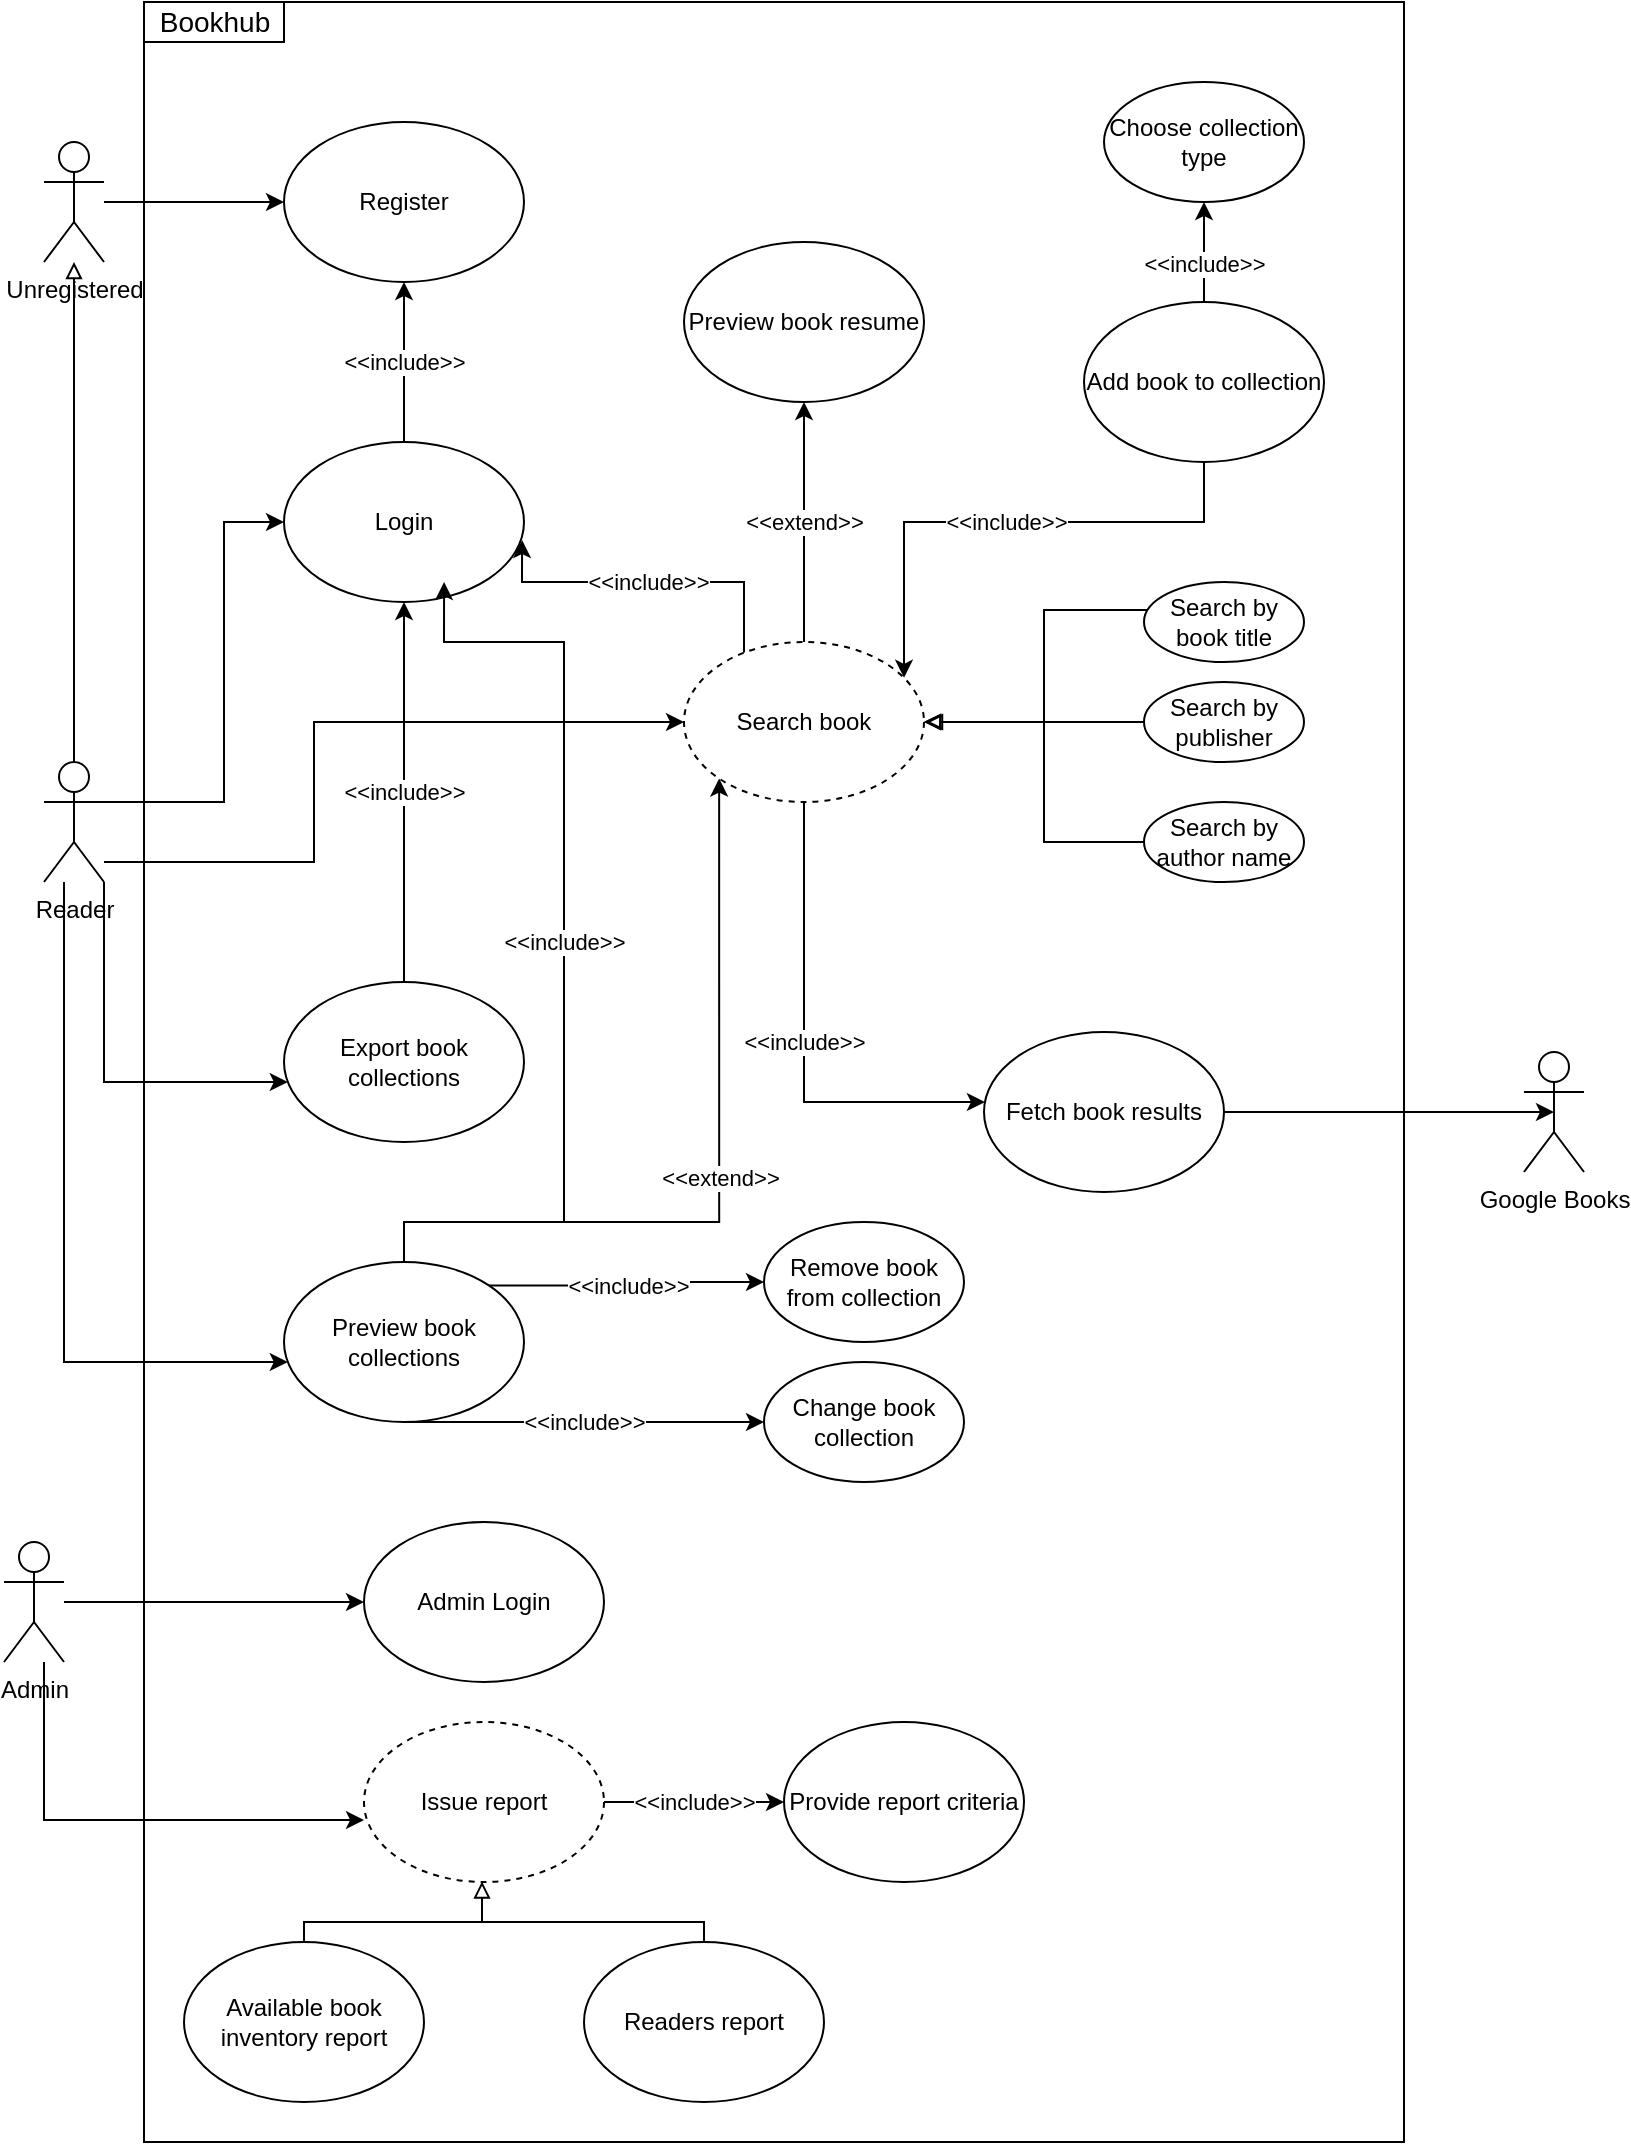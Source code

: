 <mxfile version="16.0.0" type="google" pages="3"><diagram id="fwvCdL1692Xbh_qZWH8l" name="project-use-case"><mxGraphModel dx="1422" dy="766" grid="1" gridSize="10" guides="1" tooltips="1" connect="1" arrows="1" fold="1" page="1" pageScale="1" pageWidth="850" pageHeight="1100" math="0" shadow="0"><root><mxCell id="0"/><mxCell id="1" parent="0"/><mxCell id="c_p8ajwpkvLLJaVQn7cA-35" value="" style="rounded=0;whiteSpace=wrap;html=1;strokeColor=default;" parent="1" vertex="1"><mxGeometry x="90" y="10" width="630" height="1070" as="geometry"/></mxCell><mxCell id="c_p8ajwpkvLLJaVQn7cA-32" value="" style="edgeStyle=orthogonalEdgeStyle;rounded=0;orthogonalLoop=1;jettySize=auto;html=1;endArrow=none;endFill=0;startArrow=block;startFill=0;" parent="1" source="K0Y2ng4Hr_tqsVySQrhE-3" target="dtCVT7LgBTJT9UBxA4e7-39" edge="1"><mxGeometry relative="1" as="geometry"><mxPoint x="710" y="370" as="targetPoint"/></mxGeometry></mxCell><mxCell id="c_p8ajwpkvLLJaVQn7cA-33" value="" style="edgeStyle=orthogonalEdgeStyle;rounded=0;orthogonalLoop=1;jettySize=auto;html=1;endArrow=none;endFill=0;entryX=0;entryY=0.5;entryDx=0;entryDy=0;startArrow=block;startFill=0;" parent="1" source="K0Y2ng4Hr_tqsVySQrhE-3" edge="1"><mxGeometry x="0.322" relative="1" as="geometry"><Array as="points"><mxPoint x="540" y="370"/><mxPoint x="540" y="430"/></Array><mxPoint x="590.0" y="430" as="targetPoint"/><mxPoint as="offset"/></mxGeometry></mxCell><mxCell id="dtCVT7LgBTJT9UBxA4e7-43" value="&amp;lt;&amp;lt;include&amp;gt;&amp;gt;" style="edgeStyle=orthogonalEdgeStyle;rounded=0;orthogonalLoop=1;jettySize=auto;html=1;startArrow=classic;startFill=1;endArrow=none;endFill=0;" parent="1" source="K0Y2ng4Hr_tqsVySQrhE-3" target="tJKLKnh2BYcR9UUMJP-7-1" edge="1"><mxGeometry relative="1" as="geometry"><Array as="points"><mxPoint x="470" y="270"/><mxPoint x="620" y="270"/></Array></mxGeometry></mxCell><mxCell id="dtCVT7LgBTJT9UBxA4e7-47" style="edgeStyle=orthogonalEdgeStyle;rounded=0;orthogonalLoop=1;jettySize=auto;html=1;startArrow=classic;startFill=1;endArrow=none;endFill=0;" parent="1" source="K0Y2ng4Hr_tqsVySQrhE-3" target="c_p8ajwpkvLLJaVQn7cA-8" edge="1"><mxGeometry relative="1" as="geometry"><Array as="points"><mxPoint x="175" y="370"/><mxPoint x="175" y="440"/></Array></mxGeometry></mxCell><mxCell id="764HTliGgxyfS8lmG75D-4" value="&amp;lt;&amp;lt;include&amp;gt;&amp;gt;" style="edgeStyle=orthogonalEdgeStyle;rounded=0;orthogonalLoop=1;jettySize=auto;html=1;entryX=0.992;entryY=0.613;entryDx=0;entryDy=0;entryPerimeter=0;" edge="1" parent="1" source="K0Y2ng4Hr_tqsVySQrhE-3" target="aBqmszukBG9ZcIWNyn6z-4"><mxGeometry relative="1" as="geometry"><Array as="points"><mxPoint x="390" y="300"/><mxPoint x="279" y="300"/></Array></mxGeometry></mxCell><mxCell id="K0Y2ng4Hr_tqsVySQrhE-3" value="Search book" style="ellipse;whiteSpace=wrap;html=1;dashed=1;" parent="1" vertex="1"><mxGeometry x="360" y="330" width="120" height="80" as="geometry"/></mxCell><mxCell id="K0Y2ng4Hr_tqsVySQrhE-50" value="" style="edgeStyle=orthogonalEdgeStyle;rounded=0;orthogonalLoop=1;jettySize=auto;html=1;startArrow=block;startFill=0;endArrow=none;endFill=0;entryX=0.025;entryY=0.35;entryDx=0;entryDy=0;entryPerimeter=0;" parent="1" target="K0Y2ng4Hr_tqsVySQrhE-49" edge="1"><mxGeometry relative="1" as="geometry"><mxPoint x="481" y="370" as="sourcePoint"/><Array as="points"><mxPoint x="481" y="370"/><mxPoint x="540" y="370"/><mxPoint x="540" y="314"/></Array></mxGeometry></mxCell><mxCell id="c_p8ajwpkvLLJaVQn7cA-5" style="edgeStyle=orthogonalEdgeStyle;rounded=0;orthogonalLoop=1;jettySize=auto;html=1;entryX=0;entryY=0.5;entryDx=0;entryDy=0;endArrow=classic;endFill=1;" parent="1" source="K0Y2ng4Hr_tqsVySQrhE-8" target="K0Y2ng4Hr_tqsVySQrhE-45" edge="1"><mxGeometry relative="1" as="geometry"/></mxCell><mxCell id="c_p8ajwpkvLLJaVQn7cA-7" style="edgeStyle=orthogonalEdgeStyle;rounded=0;orthogonalLoop=1;jettySize=auto;html=1;entryX=0;entryY=0.613;entryDx=0;entryDy=0;entryPerimeter=0;endArrow=classic;endFill=1;" parent="1" source="K0Y2ng4Hr_tqsVySQrhE-8" target="K0Y2ng4Hr_tqsVySQrhE-9" edge="1"><mxGeometry relative="1" as="geometry"><Array as="points"><mxPoint x="40" y="919"/></Array></mxGeometry></mxCell><mxCell id="K0Y2ng4Hr_tqsVySQrhE-8" value="Admin" style="shape=umlActor;verticalLabelPosition=bottom;verticalAlign=top;html=1;outlineConnect=0;" parent="1" vertex="1"><mxGeometry x="20" y="780" width="30" height="60" as="geometry"/></mxCell><mxCell id="K0Y2ng4Hr_tqsVySQrhE-14" value="&amp;lt;&amp;lt;include&amp;gt;&amp;gt;" style="edgeStyle=orthogonalEdgeStyle;rounded=0;orthogonalLoop=1;jettySize=auto;html=1;entryX=0;entryY=0.5;entryDx=0;entryDy=0;" parent="1" source="K0Y2ng4Hr_tqsVySQrhE-9" target="K0Y2ng4Hr_tqsVySQrhE-13" edge="1"><mxGeometry relative="1" as="geometry"><mxPoint x="262" y="930" as="sourcePoint"/><mxPoint x="440" y="930" as="targetPoint"/></mxGeometry></mxCell><mxCell id="K0Y2ng4Hr_tqsVySQrhE-59" style="edgeStyle=orthogonalEdgeStyle;rounded=0;orthogonalLoop=1;jettySize=auto;html=1;endArrow=block;endFill=0;entryX=0.492;entryY=0.996;entryDx=0;entryDy=0;entryPerimeter=0;" parent="1" source="K0Y2ng4Hr_tqsVySQrhE-57" target="K0Y2ng4Hr_tqsVySQrhE-9" edge="1"><mxGeometry relative="1" as="geometry"><Array as="points"><mxPoint x="370" y="970"/><mxPoint x="259" y="970"/><mxPoint x="259" y="950"/></Array></mxGeometry></mxCell><mxCell id="K0Y2ng4Hr_tqsVySQrhE-9" value="Issue report" style="ellipse;whiteSpace=wrap;html=1;dashed=1;" parent="1" vertex="1"><mxGeometry x="200" y="870" width="120" height="80" as="geometry"/></mxCell><mxCell id="K0Y2ng4Hr_tqsVySQrhE-13" value="Provide report criteria" style="ellipse;whiteSpace=wrap;html=1;" parent="1" vertex="1"><mxGeometry x="410" y="870" width="120" height="80" as="geometry"/></mxCell><mxCell id="K0Y2ng4Hr_tqsVySQrhE-40" value="&amp;lt;&amp;lt;include&amp;gt;&amp;gt;" style="edgeStyle=orthogonalEdgeStyle;rounded=0;orthogonalLoop=1;jettySize=auto;html=1;" parent="1" edge="1"><mxGeometry relative="1" as="geometry"><Array as="points"><mxPoint x="190" y="720"/></Array><mxPoint x="190" y="750" as="sourcePoint"/></mxGeometry></mxCell><mxCell id="K0Y2ng4Hr_tqsVySQrhE-45" value="Admin Login" style="ellipse;whiteSpace=wrap;html=1;" parent="1" vertex="1"><mxGeometry x="200" y="770" width="120" height="80" as="geometry"/></mxCell><mxCell id="K0Y2ng4Hr_tqsVySQrhE-49" value="Search by book title" style="ellipse;whiteSpace=wrap;html=1;" parent="1" vertex="1"><mxGeometry x="590" y="300" width="80" height="40" as="geometry"/></mxCell><mxCell id="K0Y2ng4Hr_tqsVySQrhE-58" style="edgeStyle=orthogonalEdgeStyle;rounded=0;orthogonalLoop=1;jettySize=auto;html=1;endArrow=none;endFill=0;" parent="1" source="K0Y2ng4Hr_tqsVySQrhE-56" edge="1"><mxGeometry relative="1" as="geometry"><Array as="points"><mxPoint x="170" y="970"/><mxPoint x="260" y="970"/></Array><mxPoint x="260" y="970" as="targetPoint"/></mxGeometry></mxCell><mxCell id="K0Y2ng4Hr_tqsVySQrhE-56" value="Available book inventory report" style="ellipse;whiteSpace=wrap;html=1;" parent="1" vertex="1"><mxGeometry x="110" y="980" width="120" height="80" as="geometry"/></mxCell><mxCell id="K0Y2ng4Hr_tqsVySQrhE-57" value="Readers report" style="ellipse;whiteSpace=wrap;html=1;" parent="1" vertex="1"><mxGeometry x="310" y="980" width="120" height="80" as="geometry"/></mxCell><mxCell id="c_p8ajwpkvLLJaVQn7cA-8" value="Reader" style="shape=umlActor;verticalLabelPosition=bottom;verticalAlign=top;html=1;outlineConnect=0;" parent="1" vertex="1"><mxGeometry x="40" y="390" width="30" height="60" as="geometry"/></mxCell><mxCell id="c_p8ajwpkvLLJaVQn7cA-14" value="Google Books" style="shape=umlActor;verticalLabelPosition=bottom;verticalAlign=top;html=1;outlineConnect=0;" parent="1" vertex="1"><mxGeometry x="780" y="535" width="30" height="60" as="geometry"/></mxCell><mxCell id="9559AUujRje-LMhcpd29-1" value="Bookhub" style="text;html=1;align=center;verticalAlign=middle;resizable=0;points=[];autosize=1;strokeColor=default;fillColor=none;fontSize=14;" parent="1" vertex="1"><mxGeometry x="90" y="10" width="70" height="20" as="geometry"/></mxCell><mxCell id="aBqmszukBG9ZcIWNyn6z-3" value="Register" style="ellipse;whiteSpace=wrap;html=1;" parent="1" vertex="1"><mxGeometry x="160" y="70" width="120" height="80" as="geometry"/></mxCell><mxCell id="dtCVT7LgBTJT9UBxA4e7-45" style="edgeStyle=orthogonalEdgeStyle;rounded=0;orthogonalLoop=1;jettySize=auto;html=1;startArrow=classic;startFill=1;endArrow=none;endFill=0;" parent="1" source="aBqmszukBG9ZcIWNyn6z-4" target="c_p8ajwpkvLLJaVQn7cA-8" edge="1"><mxGeometry relative="1" as="geometry"><Array as="points"><mxPoint x="130" y="270"/><mxPoint x="130" y="410"/></Array></mxGeometry></mxCell><mxCell id="764HTliGgxyfS8lmG75D-2" value="&amp;lt;&amp;lt;include&amp;gt;&amp;gt;" style="edgeStyle=orthogonalEdgeStyle;rounded=0;orthogonalLoop=1;jettySize=auto;html=1;" edge="1" parent="1" source="aBqmszukBG9ZcIWNyn6z-4" target="aBqmszukBG9ZcIWNyn6z-3"><mxGeometry relative="1" as="geometry"/></mxCell><mxCell id="aBqmszukBG9ZcIWNyn6z-4" value="Login" style="ellipse;whiteSpace=wrap;html=1;" parent="1" vertex="1"><mxGeometry x="160" y="230" width="120" height="80" as="geometry"/></mxCell><mxCell id="tJKLKnh2BYcR9UUMJP-7-4" value="&amp;lt;&amp;lt;include&amp;gt;&amp;gt;" style="edgeStyle=orthogonalEdgeStyle;rounded=0;orthogonalLoop=1;jettySize=auto;html=1;" parent="1" source="tJKLKnh2BYcR9UUMJP-7-1" target="tJKLKnh2BYcR9UUMJP-7-3" edge="1"><mxGeometry x="-0.25" relative="1" as="geometry"><mxPoint as="offset"/></mxGeometry></mxCell><mxCell id="tJKLKnh2BYcR9UUMJP-7-1" value="Add book to collection" style="ellipse;whiteSpace=wrap;html=1;" parent="1" vertex="1"><mxGeometry x="560" y="160" width="120" height="80" as="geometry"/></mxCell><mxCell id="tJKLKnh2BYcR9UUMJP-7-3" value="Choose collection type" style="ellipse;whiteSpace=wrap;html=1;" parent="1" vertex="1"><mxGeometry x="570" y="50" width="100" height="60" as="geometry"/></mxCell><mxCell id="dtCVT7LgBTJT9UBxA4e7-46" style="edgeStyle=orthogonalEdgeStyle;rounded=0;orthogonalLoop=1;jettySize=auto;html=1;startArrow=classic;startFill=1;endArrow=none;endFill=0;" parent="1" source="tJKLKnh2BYcR9UUMJP-7-5" target="c_p8ajwpkvLLJaVQn7cA-8" edge="1"><mxGeometry relative="1" as="geometry"><Array as="points"><mxPoint x="50" y="690"/></Array></mxGeometry></mxCell><mxCell id="dtCVT7LgBTJT9UBxA4e7-49" value="&amp;lt;&amp;lt;include&amp;gt;&amp;gt;" style="edgeStyle=orthogonalEdgeStyle;rounded=0;orthogonalLoop=1;jettySize=auto;html=1;startArrow=classic;startFill=1;endArrow=none;endFill=0;entryX=1;entryY=0;entryDx=0;entryDy=0;" parent="1" source="dtCVT7LgBTJT9UBxA4e7-15" target="tJKLKnh2BYcR9UUMJP-7-5" edge="1"><mxGeometry relative="1" as="geometry"><Array as="points"/></mxGeometry></mxCell><mxCell id="764HTliGgxyfS8lmG75D-7" value="&amp;lt;&amp;lt;include&amp;gt;&amp;gt;" style="edgeStyle=orthogonalEdgeStyle;rounded=0;orthogonalLoop=1;jettySize=auto;html=1;entryX=0.667;entryY=0.875;entryDx=0;entryDy=0;entryPerimeter=0;" edge="1" parent="1" source="tJKLKnh2BYcR9UUMJP-7-5" target="aBqmszukBG9ZcIWNyn6z-4"><mxGeometry relative="1" as="geometry"><Array as="points"><mxPoint x="220" y="620"/><mxPoint x="300" y="620"/><mxPoint x="300" y="330"/><mxPoint x="240" y="330"/></Array></mxGeometry></mxCell><mxCell id="GmV5MKbM0HG4aavtLdCc-1" value="&amp;lt;&amp;lt;extend&amp;gt;&amp;gt;" style="edgeStyle=orthogonalEdgeStyle;rounded=0;orthogonalLoop=1;jettySize=auto;html=1;entryX=0;entryY=1;entryDx=0;entryDy=0;" edge="1" parent="1" source="tJKLKnh2BYcR9UUMJP-7-5" target="K0Y2ng4Hr_tqsVySQrhE-3"><mxGeometry relative="1" as="geometry"><Array as="points"><mxPoint x="220" y="620"/><mxPoint x="378" y="620"/></Array></mxGeometry></mxCell><mxCell id="tJKLKnh2BYcR9UUMJP-7-5" value="Preview book collections" style="ellipse;whiteSpace=wrap;html=1;" parent="1" vertex="1"><mxGeometry x="160" y="640" width="120" height="80" as="geometry"/></mxCell><mxCell id="dtCVT7LgBTJT9UBxA4e7-48" style="edgeStyle=orthogonalEdgeStyle;rounded=0;orthogonalLoop=1;jettySize=auto;html=1;startArrow=classic;startFill=1;endArrow=none;endFill=0;" parent="1" source="dtCVT7LgBTJT9UBxA4e7-2" target="c_p8ajwpkvLLJaVQn7cA-8" edge="1"><mxGeometry relative="1" as="geometry"><Array as="points"><mxPoint x="70" y="550"/></Array></mxGeometry></mxCell><mxCell id="764HTliGgxyfS8lmG75D-3" value="&amp;lt;&amp;lt;include&amp;gt;&amp;gt;" style="edgeStyle=orthogonalEdgeStyle;rounded=0;orthogonalLoop=1;jettySize=auto;html=1;" edge="1" parent="1" source="dtCVT7LgBTJT9UBxA4e7-2" target="aBqmszukBG9ZcIWNyn6z-4"><mxGeometry relative="1" as="geometry"/></mxCell><mxCell id="dtCVT7LgBTJT9UBxA4e7-2" value="Export book collections" style="ellipse;whiteSpace=wrap;html=1;" parent="1" vertex="1"><mxGeometry x="160" y="500" width="120" height="80" as="geometry"/></mxCell><mxCell id="dtCVT7LgBTJT9UBxA4e7-6" value="&amp;lt;&amp;lt;include&amp;gt;&amp;gt;" style="edgeStyle=orthogonalEdgeStyle;rounded=0;orthogonalLoop=1;jettySize=auto;html=1;startArrow=classic;startFill=1;endArrow=none;endFill=0;" parent="1" source="dtCVT7LgBTJT9UBxA4e7-4" target="K0Y2ng4Hr_tqsVySQrhE-3" edge="1"><mxGeometry relative="1" as="geometry"><Array as="points"><mxPoint x="430" y="560"/><mxPoint x="430" y="560"/></Array></mxGeometry></mxCell><mxCell id="dtCVT7LgBTJT9UBxA4e7-8" style="edgeStyle=orthogonalEdgeStyle;rounded=0;orthogonalLoop=1;jettySize=auto;html=1;startArrow=classic;startFill=1;endArrow=none;endFill=0;exitX=0.5;exitY=0.5;exitDx=0;exitDy=0;exitPerimeter=0;" parent="1" source="c_p8ajwpkvLLJaVQn7cA-14" target="dtCVT7LgBTJT9UBxA4e7-4" edge="1"><mxGeometry relative="1" as="geometry"><mxPoint x="795" y="610" as="sourcePoint"/><Array as="points"/></mxGeometry></mxCell><mxCell id="dtCVT7LgBTJT9UBxA4e7-4" value="Fetch book results" style="ellipse;whiteSpace=wrap;html=1;" parent="1" vertex="1"><mxGeometry x="510" y="525" width="120" height="80" as="geometry"/></mxCell><mxCell id="dtCVT7LgBTJT9UBxA4e7-42" value="&amp;lt;&amp;lt;extend&amp;gt;&amp;gt;" style="edgeStyle=orthogonalEdgeStyle;rounded=0;orthogonalLoop=1;jettySize=auto;html=1;startArrow=classic;startFill=1;endArrow=none;endFill=0;" parent="1" source="dtCVT7LgBTJT9UBxA4e7-5" target="K0Y2ng4Hr_tqsVySQrhE-3" edge="1"><mxGeometry relative="1" as="geometry"><Array as="points"><mxPoint x="420" y="280"/><mxPoint x="420" y="280"/></Array></mxGeometry></mxCell><mxCell id="dtCVT7LgBTJT9UBxA4e7-5" value="Preview book resume" style="ellipse;whiteSpace=wrap;html=1;" parent="1" vertex="1"><mxGeometry x="360" y="130" width="120" height="80" as="geometry"/></mxCell><mxCell id="dtCVT7LgBTJT9UBxA4e7-12" style="edgeStyle=orthogonalEdgeStyle;rounded=0;orthogonalLoop=1;jettySize=auto;html=1;startArrow=classic;startFill=1;endArrow=none;endFill=0;" parent="1" source="aBqmszukBG9ZcIWNyn6z-3" target="dtCVT7LgBTJT9UBxA4e7-9" edge="1"><mxGeometry relative="1" as="geometry"><Array as="points"><mxPoint x="45" y="110"/></Array></mxGeometry></mxCell><mxCell id="dtCVT7LgBTJT9UBxA4e7-41" style="edgeStyle=orthogonalEdgeStyle;rounded=0;orthogonalLoop=1;jettySize=auto;html=1;startArrow=block;startFill=0;endArrow=none;endFill=0;entryX=0.5;entryY=0;entryDx=0;entryDy=0;entryPerimeter=0;" parent="1" source="dtCVT7LgBTJT9UBxA4e7-9" target="c_p8ajwpkvLLJaVQn7cA-8" edge="1"><mxGeometry relative="1" as="geometry"/></mxCell><mxCell id="dtCVT7LgBTJT9UBxA4e7-9" value="Unregistered" style="shape=umlActor;verticalLabelPosition=bottom;verticalAlign=top;html=1;outlineConnect=0;" parent="1" vertex="1"><mxGeometry x="40" y="80" width="30" height="60" as="geometry"/></mxCell><mxCell id="dtCVT7LgBTJT9UBxA4e7-50" value="&amp;lt;&amp;lt;include&amp;gt;&amp;gt;" style="edgeStyle=orthogonalEdgeStyle;rounded=0;orthogonalLoop=1;jettySize=auto;html=1;startArrow=classic;startFill=1;endArrow=none;endFill=0;" parent="1" source="dtCVT7LgBTJT9UBxA4e7-14" target="tJKLKnh2BYcR9UUMJP-7-5" edge="1"><mxGeometry relative="1" as="geometry"><Array as="points"><mxPoint x="280" y="720"/><mxPoint x="280" y="720"/></Array></mxGeometry></mxCell><mxCell id="dtCVT7LgBTJT9UBxA4e7-14" value="Change book collection" style="ellipse;whiteSpace=wrap;html=1;" parent="1" vertex="1"><mxGeometry x="400" y="690" width="100" height="60" as="geometry"/></mxCell><mxCell id="dtCVT7LgBTJT9UBxA4e7-15" value="Remove book from collection" style="ellipse;whiteSpace=wrap;html=1;" parent="1" vertex="1"><mxGeometry x="400" y="620" width="100" height="60" as="geometry"/></mxCell><mxCell id="dtCVT7LgBTJT9UBxA4e7-38" value="Search by author name" style="ellipse;whiteSpace=wrap;html=1;" parent="1" vertex="1"><mxGeometry x="590" y="410" width="80" height="40" as="geometry"/></mxCell><mxCell id="dtCVT7LgBTJT9UBxA4e7-39" value="Search by publisher" style="ellipse;whiteSpace=wrap;html=1;" parent="1" vertex="1"><mxGeometry x="590" y="350" width="80" height="40" as="geometry"/></mxCell></root></mxGraphModel></diagram><diagram id="8lPYWjQBwMMIt67moXr1" name="project-abuse-case"><mxGraphModel dx="1185" dy="638" grid="1" gridSize="10" guides="1" tooltips="1" connect="1" arrows="1" fold="1" page="1" pageScale="1" pageWidth="850" pageHeight="1100" math="0" shadow="0"><root><mxCell id="sKxSgn6fjDkJZ66lgVU2-0"/><mxCell id="sKxSgn6fjDkJZ66lgVU2-1" parent="sKxSgn6fjDkJZ66lgVU2-0"/><mxCell id="V0_sSTMOPer5x6IBZc77-4" value="" style="rounded=0;whiteSpace=wrap;html=1;fontSize=14;strokeColor=default;verticalAlign=middle;" parent="sKxSgn6fjDkJZ66lgVU2-1" vertex="1"><mxGeometry x="160" y="60" width="490" height="1010" as="geometry"/></mxCell><mxCell id="FPMlQKKHn6ef_4-QuxZ0-2" style="edgeStyle=orthogonalEdgeStyle;rounded=0;orthogonalLoop=1;jettySize=auto;html=1;fontSize=14;endArrow=classic;endFill=1;" parent="sKxSgn6fjDkJZ66lgVU2-1" source="uiVszKjBlmFyXYcPZ3qL-0" target="FPMlQKKHn6ef_4-QuxZ0-0" edge="1"><mxGeometry relative="1" as="geometry"><Array as="points"><mxPoint x="358" y="790"/></Array></mxGeometry></mxCell><mxCell id="T-akTfOXLJrSXqWHaP3a-2" value="" style="edgeStyle=orthogonalEdgeStyle;rounded=0;orthogonalLoop=1;jettySize=auto;html=1;fontSize=14;endArrow=classic;endFill=1;" parent="sKxSgn6fjDkJZ66lgVU2-1" source="uiVszKjBlmFyXYcPZ3qL-0" target="T-akTfOXLJrSXqWHaP3a-1" edge="1"><mxGeometry relative="1" as="geometry"><Array as="points"><mxPoint x="70" y="990"/></Array></mxGeometry></mxCell><mxCell id="V0_sSTMOPer5x6IBZc77-2" value="" style="edgeStyle=orthogonalEdgeStyle;rounded=0;orthogonalLoop=1;jettySize=auto;html=1;fontSize=14;endArrow=classic;endFill=1;" parent="sKxSgn6fjDkJZ66lgVU2-1" source="uiVszKjBlmFyXYcPZ3qL-0" target="V0_sSTMOPer5x6IBZc77-1" edge="1"><mxGeometry relative="1" as="geometry"><Array as="points"><mxPoint x="85" y="890"/></Array></mxGeometry></mxCell><mxCell id="uiVszKjBlmFyXYcPZ3qL-0" value="Admin" style="shape=umlActor;verticalLabelPosition=bottom;verticalAlign=top;html=1;outlineConnect=0;" parent="sKxSgn6fjDkJZ66lgVU2-1" vertex="1"><mxGeometry x="70" y="760" width="30" height="60" as="geometry"/></mxCell><mxCell id="FPMlQKKHn6ef_4-QuxZ0-1" value="" style="edgeStyle=orthogonalEdgeStyle;rounded=0;orthogonalLoop=1;jettySize=auto;html=1;fontSize=14;endArrow=classic;endFill=1;" parent="sKxSgn6fjDkJZ66lgVU2-1" source="uiVszKjBlmFyXYcPZ3qL-1" target="FPMlQKKHn6ef_4-QuxZ0-0" edge="1"><mxGeometry relative="1" as="geometry"><Array as="points"><mxPoint x="85" y="710"/><mxPoint x="340" y="710"/></Array></mxGeometry></mxCell><mxCell id="S80yCjf62_ZERprv0WoG-1" style="edgeStyle=orthogonalEdgeStyle;rounded=0;orthogonalLoop=1;jettySize=auto;html=1;startArrow=classic;startFill=1;endArrow=none;endFill=0;exitX=0.021;exitY=0.588;exitDx=0;exitDy=0;entryX=0.75;entryY=0.1;entryDx=0;entryDy=0;entryPerimeter=0;exitPerimeter=0;" parent="sKxSgn6fjDkJZ66lgVU2-1" source="Yuu9c3FSxeMTrWiCuX8i-0" target="uiVszKjBlmFyXYcPZ3qL-1" edge="1"><mxGeometry relative="1" as="geometry"><mxPoint x="140" y="500" as="targetPoint"/><Array as="points"><mxPoint x="290" y="497"/><mxPoint x="290" y="496"/></Array></mxGeometry></mxCell><mxCell id="OvcvyBPpOPsCvCyM8BFR-1" style="edgeStyle=orthogonalEdgeStyle;rounded=0;orthogonalLoop=1;jettySize=auto;html=1;startArrow=classic;startFill=1;endArrow=none;endFill=0;" parent="sKxSgn6fjDkJZ66lgVU2-1" source="OvcvyBPpOPsCvCyM8BFR-0" target="uiVszKjBlmFyXYcPZ3qL-1" edge="1"><mxGeometry relative="1" as="geometry"><Array as="points"><mxPoint x="85" y="620"/></Array></mxGeometry></mxCell><mxCell id="XuQjfyguIiuSeXxP2CCI-4" style="edgeStyle=orthogonalEdgeStyle;rounded=0;orthogonalLoop=1;jettySize=auto;html=1;" edge="1" parent="sKxSgn6fjDkJZ66lgVU2-1" source="uiVszKjBlmFyXYcPZ3qL-1" target="XuQjfyguIiuSeXxP2CCI-3"><mxGeometry relative="1" as="geometry"><Array as="points"><mxPoint x="85" y="380"/></Array></mxGeometry></mxCell><mxCell id="uiVszKjBlmFyXYcPZ3qL-1" value="Reader" style="shape=umlActor;verticalLabelPosition=bottom;verticalAlign=top;html=1;outlineConnect=0;" parent="sKxSgn6fjDkJZ66lgVU2-1" vertex="1"><mxGeometry x="70" y="490" width="30" height="60" as="geometry"/></mxCell><mxCell id="CleoIXFVNggvnBgeCbby-3" value="" style="edgeStyle=orthogonalEdgeStyle;rounded=0;orthogonalLoop=1;jettySize=auto;html=1;endArrow=classic;endFill=1;" parent="sKxSgn6fjDkJZ66lgVU2-1" source="XuQjfyguIiuSeXxP2CCI-0" target="CleoIXFVNggvnBgeCbby-2" edge="1"><mxGeometry relative="1" as="geometry"><mxPoint x="85" y="285" as="sourcePoint"/><Array as="points"/></mxGeometry></mxCell><mxCell id="1bfBnMKuvQYWEmsPKjj_-3" value="" style="edgeStyle=orthogonalEdgeStyle;rounded=0;orthogonalLoop=1;jettySize=auto;html=1;fontSize=14;endArrow=block;endFill=0;" parent="sKxSgn6fjDkJZ66lgVU2-1" edge="1"><mxGeometry relative="1" as="geometry"><mxPoint x="268.095" y="200" as="targetPoint"/><Array as="points"><mxPoint x="365" y="200"/></Array></mxGeometry></mxCell><mxCell id="CleoIXFVNggvnBgeCbby-2" value="Try to register with invalid &lt;br&gt;credentials" style="ellipse;whiteSpace=wrap;html=1;strokeColor=default;" parent="sKxSgn6fjDkJZ66lgVU2-1" vertex="1"><mxGeometry x="290" y="180" width="120" height="80" as="geometry"/></mxCell><mxCell id="24mbMtULP_7AGoaMsSMN-4" value="" style="edgeStyle=orthogonalEdgeStyle;rounded=0;orthogonalLoop=1;jettySize=auto;html=1;fontSize=14;endArrow=block;endFill=0;exitX=0.008;exitY=0.6;exitDx=0;exitDy=0;exitPerimeter=0;" parent="sKxSgn6fjDkJZ66lgVU2-1" edge="1"><mxGeometry relative="1" as="geometry"><mxPoint x="210" y="230" as="targetPoint"/><Array as="points"><mxPoint x="321" y="310"/><mxPoint x="210" y="310"/></Array></mxGeometry></mxCell><mxCell id="FPMlQKKHn6ef_4-QuxZ0-0" value="Attempt to steal user credentials" style="ellipse;whiteSpace=wrap;html=1;verticalAlign=middle;strokeColor=default;" parent="sKxSgn6fjDkJZ66lgVU2-1" vertex="1"><mxGeometry x="290" y="680" width="120" height="80" as="geometry"/></mxCell><mxCell id="T-akTfOXLJrSXqWHaP3a-1" value="Tamper report data" style="ellipse;whiteSpace=wrap;html=1;verticalAlign=middle;" parent="sKxSgn6fjDkJZ66lgVU2-1" vertex="1"><mxGeometry x="290" y="950" width="120" height="80" as="geometry"/></mxCell><mxCell id="V0_sSTMOPer5x6IBZc77-1" value="Disrupt server work" style="ellipse;whiteSpace=wrap;html=1;verticalAlign=middle;" parent="sKxSgn6fjDkJZ66lgVU2-1" vertex="1"><mxGeometry x="290" y="840" width="120" height="80" as="geometry"/></mxCell><mxCell id="jB-aB0x1j8HU7DXmrw4b-0" value="Bookhub" style="text;html=1;align=center;verticalAlign=middle;resizable=0;points=[];autosize=1;strokeColor=default;fillColor=none;fontSize=14;" parent="sKxSgn6fjDkJZ66lgVU2-1" vertex="1"><mxGeometry x="160" y="50" width="70" height="20" as="geometry"/></mxCell><mxCell id="Yuu9c3FSxeMTrWiCuX8i-0" value="Provide incorrect login credentials&amp;nbsp;" style="ellipse;whiteSpace=wrap;html=1;verticalAlign=middle;strokeColor=default;" parent="sKxSgn6fjDkJZ66lgVU2-1" vertex="1"><mxGeometry x="290" y="450" width="120" height="80" as="geometry"/></mxCell><mxCell id="OvcvyBPpOPsCvCyM8BFR-0" value="Use unsupported encoding for search text" style="ellipse;whiteSpace=wrap;html=1;verticalAlign=middle;strokeColor=default;" parent="sKxSgn6fjDkJZ66lgVU2-1" vertex="1"><mxGeometry x="290" y="570" width="120" height="80" as="geometry"/></mxCell><mxCell id="XuQjfyguIiuSeXxP2CCI-0" value="Unregistered" style="shape=umlActor;verticalLabelPosition=bottom;verticalAlign=top;html=1;outlineConnect=0;" vertex="1" parent="sKxSgn6fjDkJZ66lgVU2-1"><mxGeometry x="70" y="190" width="30" height="60" as="geometry"/></mxCell><mxCell id="XuQjfyguIiuSeXxP2CCI-3" value="Attempt to bypass login" style="ellipse;whiteSpace=wrap;html=1;strokeColor=default;" vertex="1" parent="sKxSgn6fjDkJZ66lgVU2-1"><mxGeometry x="290" y="340" width="120" height="80" as="geometry"/></mxCell></root></mxGraphModel></diagram><diagram id="jrigSV16Q01WN2L-WPkb" name="project-misuse-case"><mxGraphModel dx="1185" dy="638" grid="1" gridSize="10" guides="1" tooltips="1" connect="1" arrows="1" fold="1" page="1" pageScale="1" pageWidth="850" pageHeight="1100" math="0" shadow="0"><root><mxCell id="3OpoSgl71erCPap49NIF-0"/><mxCell id="3OpoSgl71erCPap49NIF-1" parent="3OpoSgl71erCPap49NIF-0"/><mxCell id="_Z5GxSp0zjA6ovlV0aQU-92" value="" style="rounded=0;whiteSpace=wrap;html=1;strokeColor=default;" parent="3OpoSgl71erCPap49NIF-1" vertex="1"><mxGeometry x="110" y="20" width="630" height="1080" as="geometry"/></mxCell><mxCell id="_Z5GxSp0zjA6ovlV0aQU-96" style="edgeStyle=orthogonalEdgeStyle;rounded=0;orthogonalLoop=1;jettySize=auto;html=1;startArrow=classic;startFill=1;endArrow=none;endFill=0;" parent="3OpoSgl71erCPap49NIF-1" source="_Z5GxSp0zjA6ovlV0aQU-97" target="_Z5GxSp0zjA6ovlV0aQU-111" edge="1"><mxGeometry relative="1" as="geometry"><Array as="points"><mxPoint x="75" y="490"/></Array></mxGeometry></mxCell><mxCell id="7T0ZEXvUSN7Z3hRrWNIO-2" value="&amp;lt;&amp;lt;include&amp;gt;&amp;gt;" style="edgeStyle=orthogonalEdgeStyle;rounded=0;orthogonalLoop=1;jettySize=auto;html=1;startArrow=classic;startFill=1;endArrow=none;endFill=0;" parent="3OpoSgl71erCPap49NIF-1" source="ni5N8MyM3TpMBGr8t1KV-12" target="_Z5GxSp0zjA6ovlV0aQU-97" edge="1"><mxGeometry relative="1" as="geometry"/></mxCell><mxCell id="_Z5GxSp0zjA6ovlV0aQU-97" value="Search book" style="ellipse;whiteSpace=wrap;html=1;dashed=1;" parent="3OpoSgl71erCPap49NIF-1" vertex="1"><mxGeometry x="330" y="430" width="120" height="80" as="geometry"/></mxCell><mxCell id="_Z5GxSp0zjA6ovlV0aQU-99" style="edgeStyle=orthogonalEdgeStyle;rounded=0;orthogonalLoop=1;jettySize=auto;html=1;entryX=0;entryY=0.5;entryDx=0;entryDy=0;endArrow=classic;endFill=1;" parent="3OpoSgl71erCPap49NIF-1" source="_Z5GxSp0zjA6ovlV0aQU-101" target="_Z5GxSp0zjA6ovlV0aQU-106" edge="1"><mxGeometry relative="1" as="geometry"><Array as="points"><mxPoint x="130" y="900"/><mxPoint x="130" y="900"/></Array></mxGeometry></mxCell><mxCell id="_Z5GxSp0zjA6ovlV0aQU-100" style="edgeStyle=orthogonalEdgeStyle;rounded=0;orthogonalLoop=1;jettySize=auto;html=1;entryX=0;entryY=0.613;entryDx=0;entryDy=0;entryPerimeter=0;endArrow=classic;endFill=1;" parent="3OpoSgl71erCPap49NIF-1" source="_Z5GxSp0zjA6ovlV0aQU-101" target="_Z5GxSp0zjA6ovlV0aQU-104" edge="1"><mxGeometry relative="1" as="geometry"><Array as="points"><mxPoint x="60" y="1019"/></Array></mxGeometry></mxCell><mxCell id="_Z5GxSp0zjA6ovlV0aQU-101" value="Admin" style="shape=umlActor;verticalLabelPosition=bottom;verticalAlign=top;html=1;outlineConnect=0;" parent="3OpoSgl71erCPap49NIF-1" vertex="1"><mxGeometry x="40" y="935" width="30" height="60" as="geometry"/></mxCell><mxCell id="_Z5GxSp0zjA6ovlV0aQU-104" value="Issue report" style="ellipse;whiteSpace=wrap;html=1;dashed=1;" parent="3OpoSgl71erCPap49NIF-1" vertex="1"><mxGeometry x="220" y="970" width="120" height="80" as="geometry"/></mxCell><mxCell id="_Z5GxSp0zjA6ovlV0aQU-106" value="Admin Login" style="ellipse;whiteSpace=wrap;html=1;" parent="3OpoSgl71erCPap49NIF-1" vertex="1"><mxGeometry x="220" y="860" width="120" height="80" as="geometry"/></mxCell><mxCell id="_Z5GxSp0zjA6ovlV0aQU-111" value="Reader" style="shape=umlActor;verticalLabelPosition=bottom;verticalAlign=top;html=1;outlineConnect=0;" parent="3OpoSgl71erCPap49NIF-1" vertex="1"><mxGeometry x="60" y="405" width="30" height="60" as="geometry"/></mxCell><mxCell id="_Z5GxSp0zjA6ovlV0aQU-112" value="Google Books" style="shape=umlActor;verticalLabelPosition=bottom;verticalAlign=top;html=1;outlineConnect=0;" parent="3OpoSgl71erCPap49NIF-1" vertex="1"><mxGeometry x="790" y="775" width="30" height="60" as="geometry"/></mxCell><mxCell id="_Z5GxSp0zjA6ovlV0aQU-113" value="Bookhub" style="text;html=1;align=center;verticalAlign=middle;resizable=0;points=[];autosize=1;strokeColor=default;fillColor=none;fontSize=14;" parent="3OpoSgl71erCPap49NIF-1" vertex="1"><mxGeometry x="110" y="10" width="70" height="20" as="geometry"/></mxCell><mxCell id="ni5N8MyM3TpMBGr8t1KV-7" value="&amp;lt;&amp;lt;include&amp;gt;&amp;gt;" style="edgeStyle=orthogonalEdgeStyle;rounded=0;orthogonalLoop=1;jettySize=auto;html=1;startArrow=classic;startFill=1;endArrow=none;endFill=0;" parent="3OpoSgl71erCPap49NIF-1" source="ni5N8MyM3TpMBGr8t1KV-6" target="_Z5GxSp0zjA6ovlV0aQU-114" edge="1"><mxGeometry relative="1" as="geometry"><mxPoint x="320" y="55" as="sourcePoint"/><Array as="points"><mxPoint x="210" y="75"/></Array></mxGeometry></mxCell><mxCell id="_Z5GxSp0zjA6ovlV0aQU-114" value="Register" style="ellipse;whiteSpace=wrap;html=1;" parent="3OpoSgl71erCPap49NIF-1" vertex="1"><mxGeometry x="150" y="85" width="120" height="80" as="geometry"/></mxCell><mxCell id="_Z5GxSp0zjA6ovlV0aQU-115" style="edgeStyle=orthogonalEdgeStyle;rounded=0;orthogonalLoop=1;jettySize=auto;html=1;startArrow=classic;startFill=1;endArrow=none;endFill=0;" parent="3OpoSgl71erCPap49NIF-1" source="_Z5GxSp0zjA6ovlV0aQU-116" target="_Z5GxSp0zjA6ovlV0aQU-111" edge="1"><mxGeometry relative="1" as="geometry"><Array as="points"><mxPoint x="150" y="285"/><mxPoint x="150" y="425"/></Array></mxGeometry></mxCell><mxCell id="ni5N8MyM3TpMBGr8t1KV-13" value="&amp;lt;&amp;lt;include&amp;gt;&amp;gt;" style="edgeStyle=orthogonalEdgeStyle;rounded=0;orthogonalLoop=1;jettySize=auto;html=1;startArrow=classic;startFill=1;endArrow=none;endFill=0;entryX=0;entryY=0;entryDx=0;entryDy=0;" parent="3OpoSgl71erCPap49NIF-1" source="ni5N8MyM3TpMBGr8t1KV-6" target="_Z5GxSp0zjA6ovlV0aQU-116" edge="1"><mxGeometry relative="1" as="geometry"><Array as="points"><mxPoint x="130" y="55"/><mxPoint x="130" y="225"/><mxPoint x="178" y="225"/></Array></mxGeometry></mxCell><mxCell id="WWIpvGqEHxLSTkCRNbGX-7" value="&amp;lt;&amp;lt;include&amp;gt;&amp;gt;" style="edgeStyle=orthogonalEdgeStyle;rounded=0;orthogonalLoop=1;jettySize=auto;html=1;" edge="1" parent="3OpoSgl71erCPap49NIF-1" source="_Z5GxSp0zjA6ovlV0aQU-116" target="ni5N8MyM3TpMBGr8t1KV-12"><mxGeometry relative="1" as="geometry"><Array as="points"><mxPoint x="220" y="330"/></Array></mxGeometry></mxCell><mxCell id="_Z5GxSp0zjA6ovlV0aQU-116" value="Login" style="ellipse;whiteSpace=wrap;html=1;" parent="3OpoSgl71erCPap49NIF-1" vertex="1"><mxGeometry x="160" y="225" width="120" height="80" as="geometry"/></mxCell><mxCell id="_Z5GxSp0zjA6ovlV0aQU-120" style="edgeStyle=orthogonalEdgeStyle;rounded=0;orthogonalLoop=1;jettySize=auto;html=1;startArrow=classic;startFill=1;endArrow=none;endFill=0;" parent="3OpoSgl71erCPap49NIF-1" source="_Z5GxSp0zjA6ovlV0aQU-122" target="_Z5GxSp0zjA6ovlV0aQU-111" edge="1"><mxGeometry relative="1" as="geometry"><Array as="points"><mxPoint x="70" y="670"/></Array></mxGeometry></mxCell><mxCell id="ouc7xkub1QJe5EQr73qf-5" value="&amp;lt;&amp;lt;include&amp;gt;&amp;gt;" style="edgeStyle=orthogonalEdgeStyle;rounded=0;orthogonalLoop=1;jettySize=auto;html=1;" edge="1" parent="3OpoSgl71erCPap49NIF-1" source="_Z5GxSp0zjA6ovlV0aQU-122"><mxGeometry relative="1" as="geometry"><mxPoint x="210" y="303" as="targetPoint"/><Array as="points"><mxPoint x="300" y="670"/><mxPoint x="300" y="468"/><mxPoint x="210" y="468"/></Array></mxGeometry></mxCell><mxCell id="_Z5GxSp0zjA6ovlV0aQU-122" value="Preview book collections" style="ellipse;whiteSpace=wrap;html=1;" parent="3OpoSgl71erCPap49NIF-1" vertex="1"><mxGeometry x="170" y="630" width="120" height="80" as="geometry"/></mxCell><mxCell id="_Z5GxSp0zjA6ovlV0aQU-123" style="edgeStyle=orthogonalEdgeStyle;rounded=0;orthogonalLoop=1;jettySize=auto;html=1;startArrow=classic;startFill=1;endArrow=none;endFill=0;" parent="3OpoSgl71erCPap49NIF-1" source="_Z5GxSp0zjA6ovlV0aQU-124" target="_Z5GxSp0zjA6ovlV0aQU-111" edge="1"><mxGeometry relative="1" as="geometry"><Array as="points"><mxPoint x="90" y="565"/></Array></mxGeometry></mxCell><mxCell id="ouc7xkub1QJe5EQr73qf-4" value="&amp;lt;&amp;lt;include&amp;gt;&amp;gt;" style="edgeStyle=orthogonalEdgeStyle;rounded=0;orthogonalLoop=1;jettySize=auto;html=1;" edge="1" parent="3OpoSgl71erCPap49NIF-1" source="_Z5GxSp0zjA6ovlV0aQU-124" target="_Z5GxSp0zjA6ovlV0aQU-116"><mxGeometry relative="1" as="geometry"><Array as="points"><mxPoint x="190" y="400"/><mxPoint x="190" y="400"/></Array></mxGeometry></mxCell><mxCell id="_Z5GxSp0zjA6ovlV0aQU-124" value="Export book collections" style="ellipse;whiteSpace=wrap;html=1;" parent="3OpoSgl71erCPap49NIF-1" vertex="1"><mxGeometry x="170" y="525" width="120" height="80" as="geometry"/></mxCell><mxCell id="_Z5GxSp0zjA6ovlV0aQU-125" value="&amp;lt;&amp;lt;include&amp;gt;&amp;gt;" style="edgeStyle=orthogonalEdgeStyle;rounded=0;orthogonalLoop=1;jettySize=auto;html=1;startArrow=classic;startFill=1;endArrow=none;endFill=0;" parent="3OpoSgl71erCPap49NIF-1" source="_Z5GxSp0zjA6ovlV0aQU-127" target="_Z5GxSp0zjA6ovlV0aQU-97" edge="1"><mxGeometry relative="1" as="geometry"><Array as="points"><mxPoint x="410" y="735"/></Array></mxGeometry></mxCell><mxCell id="_Z5GxSp0zjA6ovlV0aQU-126" style="edgeStyle=orthogonalEdgeStyle;rounded=0;orthogonalLoop=1;jettySize=auto;html=1;startArrow=classic;startFill=1;endArrow=none;endFill=0;" parent="3OpoSgl71erCPap49NIF-1" source="_Z5GxSp0zjA6ovlV0aQU-112" target="_Z5GxSp0zjA6ovlV0aQU-127" edge="1"><mxGeometry relative="1" as="geometry"><mxPoint x="815" y="625" as="sourcePoint"/><Array as="points"><mxPoint x="500" y="810"/></Array></mxGeometry></mxCell><mxCell id="WWIpvGqEHxLSTkCRNbGX-5" value="&amp;lt;&amp;lt;include&amp;gt;&amp;gt;" style="edgeStyle=orthogonalEdgeStyle;rounded=0;orthogonalLoop=1;jettySize=auto;html=1;" edge="1" parent="3OpoSgl71erCPap49NIF-1" source="_Z5GxSp0zjA6ovlV0aQU-127" target="WWIpvGqEHxLSTkCRNbGX-1"><mxGeometry relative="1" as="geometry"/></mxCell><mxCell id="_Z5GxSp0zjA6ovlV0aQU-127" value="Fetch book results" style="ellipse;whiteSpace=wrap;html=1;" parent="3OpoSgl71erCPap49NIF-1" vertex="1"><mxGeometry x="440" y="695" width="120" height="80" as="geometry"/></mxCell><mxCell id="_Z5GxSp0zjA6ovlV0aQU-130" style="edgeStyle=orthogonalEdgeStyle;rounded=0;orthogonalLoop=1;jettySize=auto;html=1;startArrow=classic;startFill=1;endArrow=none;endFill=0;" parent="3OpoSgl71erCPap49NIF-1" source="_Z5GxSp0zjA6ovlV0aQU-114" target="_Z5GxSp0zjA6ovlV0aQU-132" edge="1"><mxGeometry relative="1" as="geometry"><Array as="points"><mxPoint x="65" y="125"/></Array></mxGeometry></mxCell><mxCell id="_Z5GxSp0zjA6ovlV0aQU-131" style="edgeStyle=orthogonalEdgeStyle;rounded=0;orthogonalLoop=1;jettySize=auto;html=1;startArrow=block;startFill=0;endArrow=none;endFill=0;entryX=0.5;entryY=0;entryDx=0;entryDy=0;entryPerimeter=0;" parent="3OpoSgl71erCPap49NIF-1" source="_Z5GxSp0zjA6ovlV0aQU-132" target="_Z5GxSp0zjA6ovlV0aQU-111" edge="1"><mxGeometry relative="1" as="geometry"/></mxCell><mxCell id="_Z5GxSp0zjA6ovlV0aQU-132" value="Unregistered" style="shape=umlActor;verticalLabelPosition=bottom;verticalAlign=top;html=1;outlineConnect=0;" parent="3OpoSgl71erCPap49NIF-1" vertex="1"><mxGeometry x="60" y="95" width="30" height="60" as="geometry"/></mxCell><mxCell id="ni5N8MyM3TpMBGr8t1KV-3" style="edgeStyle=orthogonalEdgeStyle;rounded=0;orthogonalLoop=1;jettySize=auto;html=1;startArrow=classic;startFill=1;endArrow=none;endFill=0;" parent="3OpoSgl71erCPap49NIF-1" source="ni5N8MyM3TpMBGr8t1KV-2" target="ni5N8MyM3TpMBGr8t1KV-1" edge="1"><mxGeometry relative="1" as="geometry"/></mxCell><mxCell id="tL7gKMnTZGqMs8sLxokL-0" style="edgeStyle=orthogonalEdgeStyle;rounded=0;orthogonalLoop=1;jettySize=auto;html=1;startArrow=classic;startFill=1;endArrow=none;endFill=0;" parent="3OpoSgl71erCPap49NIF-1" source="ni5N8MyM3TpMBGr8t1KV-8" target="ni5N8MyM3TpMBGr8t1KV-1" edge="1"><mxGeometry relative="1" as="geometry"><Array as="points"><mxPoint x="795" y="250"/></Array></mxGeometry></mxCell><mxCell id="ouc7xkub1QJe5EQr73qf-3" style="edgeStyle=orthogonalEdgeStyle;rounded=0;orthogonalLoop=1;jettySize=auto;html=1;" edge="1" parent="3OpoSgl71erCPap49NIF-1" source="ni5N8MyM3TpMBGr8t1KV-1" target="WWIpvGqEHxLSTkCRNbGX-0"><mxGeometry relative="1" as="geometry"><Array as="points"><mxPoint x="795" y="500"/></Array></mxGeometry></mxCell><mxCell id="ni5N8MyM3TpMBGr8t1KV-1" value="Crook" style="shape=umlActor;verticalLabelPosition=bottom;verticalAlign=top;html=1;fontSize=14;strokeColor=default;fillColor=#000000;" parent="3OpoSgl71erCPap49NIF-1" vertex="1"><mxGeometry x="780" y="300" width="30" height="60" as="geometry"/></mxCell><mxCell id="ni5N8MyM3TpMBGr8t1KV-4" value="&amp;lt;&amp;lt;threaten&amp;gt;&amp;gt;" style="edgeStyle=orthogonalEdgeStyle;rounded=0;orthogonalLoop=1;jettySize=auto;html=1;startArrow=classic;startFill=1;endArrow=none;endFill=0;" parent="3OpoSgl71erCPap49NIF-1" source="_Z5GxSp0zjA6ovlV0aQU-114" target="ni5N8MyM3TpMBGr8t1KV-2" edge="1"><mxGeometry x="-0.025" y="14" relative="1" as="geometry"><Array as="points"><mxPoint x="640" y="135"/></Array><mxPoint x="-10" y="4" as="offset"/></mxGeometry></mxCell><mxCell id="ni5N8MyM3TpMBGr8t1KV-19" value="&amp;lt;&amp;lt;threaten&amp;gt;&amp;gt;" style="edgeStyle=orthogonalEdgeStyle;rounded=0;orthogonalLoop=1;jettySize=auto;html=1;startArrow=classic;startFill=1;endArrow=none;endFill=0;" parent="3OpoSgl71erCPap49NIF-1" source="_Z5GxSp0zjA6ovlV0aQU-116" target="ni5N8MyM3TpMBGr8t1KV-2" edge="1"><mxGeometry relative="1" as="geometry"><Array as="points"><mxPoint x="250" y="180"/><mxPoint x="650" y="180"/></Array></mxGeometry></mxCell><mxCell id="ouc7xkub1QJe5EQr73qf-0" value="&amp;lt;&amp;lt;include&amp;gt;&amp;gt;" style="edgeStyle=orthogonalEdgeStyle;rounded=0;orthogonalLoop=1;jettySize=auto;html=1;" edge="1" parent="3OpoSgl71erCPap49NIF-1" source="ni5N8MyM3TpMBGr8t1KV-2"><mxGeometry relative="1" as="geometry"><mxPoint x="700" y="472" as="targetPoint"/><Array as="points"><mxPoint x="700" y="472"/></Array></mxGeometry></mxCell><mxCell id="ni5N8MyM3TpMBGr8t1KV-2" value="Steal credentials" style="ellipse;whiteSpace=wrap;html=1;fontColor=#FFFFFF;fillColor=#000000;" parent="3OpoSgl71erCPap49NIF-1" vertex="1"><mxGeometry x="590" y="35" width="120" height="80" as="geometry"/></mxCell><mxCell id="ni5N8MyM3TpMBGr8t1KV-5" value="&amp;lt;&amp;lt;mitigate&amp;gt;&amp;gt;" style="edgeStyle=orthogonalEdgeStyle;rounded=0;orthogonalLoop=1;jettySize=auto;html=1;fontSize=12;fontColor=default;endArrow=classic;endFill=1;" parent="3OpoSgl71erCPap49NIF-1" source="ni5N8MyM3TpMBGr8t1KV-6" target="ni5N8MyM3TpMBGr8t1KV-2" edge="1"><mxGeometry relative="1" as="geometry"><Array as="points"><mxPoint x="400" y="75"/></Array><mxPoint x="400" y="170" as="targetPoint"/></mxGeometry></mxCell><mxCell id="ni5N8MyM3TpMBGr8t1KV-6" value="Use encrypted connection with hashed data" style="ellipse;whiteSpace=wrap;html=1;strokeColor=default;" parent="3OpoSgl71erCPap49NIF-1" vertex="1"><mxGeometry x="340" y="30" width="120" height="80" as="geometry"/></mxCell><mxCell id="ni5N8MyM3TpMBGr8t1KV-18" value="&amp;lt;&amp;lt;threaten&amp;gt;&amp;gt;" style="edgeStyle=orthogonalEdgeStyle;rounded=0;orthogonalLoop=1;jettySize=auto;html=1;startArrow=classic;startFill=1;endArrow=none;endFill=0;" parent="3OpoSgl71erCPap49NIF-1" source="_Z5GxSp0zjA6ovlV0aQU-116" target="ni5N8MyM3TpMBGr8t1KV-8" edge="1"><mxGeometry relative="1" as="geometry"><Array as="points"><mxPoint x="500" y="250"/><mxPoint x="500" y="250"/></Array></mxGeometry></mxCell><mxCell id="ni5N8MyM3TpMBGr8t1KV-8" value="Flood system" style="ellipse;whiteSpace=wrap;html=1;fontColor=#FFFFFF;fillColor=#000000;" parent="3OpoSgl71erCPap49NIF-1" vertex="1"><mxGeometry x="580" y="200" width="120" height="80" as="geometry"/></mxCell><mxCell id="ni5N8MyM3TpMBGr8t1KV-11" value="&amp;lt;&amp;lt;mitigate&amp;gt;&amp;gt;" style="edgeStyle=orthogonalEdgeStyle;rounded=0;orthogonalLoop=1;jettySize=auto;html=1;fontSize=12;fontColor=default;endArrow=classic;endFill=1;" parent="3OpoSgl71erCPap49NIF-1" source="ni5N8MyM3TpMBGr8t1KV-12" edge="1"><mxGeometry relative="1" as="geometry"><mxPoint x="610" y="270" as="targetPoint"/><Array as="points"><mxPoint x="610" y="310"/><mxPoint x="610" y="270"/></Array></mxGeometry></mxCell><mxCell id="ni5N8MyM3TpMBGr8t1KV-12" value="Fill-in CAPTCHA and cooldown" style="ellipse;whiteSpace=wrap;html=1;" parent="3OpoSgl71erCPap49NIF-1" vertex="1"><mxGeometry x="330" y="290" width="120" height="80" as="geometry"/></mxCell><mxCell id="7T0ZEXvUSN7Z3hRrWNIO-0" value="&amp;lt;&amp;lt;detect&amp;gt;&amp;gt;" style="edgeStyle=orthogonalEdgeStyle;rounded=0;orthogonalLoop=1;jettySize=auto;html=1;fontSize=12;fontColor=default;endArrow=classic;endFill=1;entryX=0.583;entryY=1.004;entryDx=0;entryDy=0;entryPerimeter=0;" parent="3OpoSgl71erCPap49NIF-1" source="7T0ZEXvUSN7Z3hRrWNIO-1" target="ni5N8MyM3TpMBGr8t1KV-8" edge="1"><mxGeometry relative="1" as="geometry"><mxPoint x="763" y="501" as="targetPoint"/><Array as="points"><mxPoint x="650" y="400"/></Array></mxGeometry></mxCell><mxCell id="7T0ZEXvUSN7Z3hRrWNIO-1" value="Monitor system" style="ellipse;whiteSpace=wrap;html=1;" parent="3OpoSgl71erCPap49NIF-1" vertex="1"><mxGeometry x="480" y="350" width="120" height="80" as="geometry"/></mxCell><mxCell id="WWIpvGqEHxLSTkCRNbGX-2" value="&amp;lt;&amp;lt;threaten&amp;gt;&amp;gt;" style="edgeStyle=orthogonalEdgeStyle;rounded=0;orthogonalLoop=1;jettySize=auto;html=1;" edge="1" parent="3OpoSgl71erCPap49NIF-1" source="WWIpvGqEHxLSTkCRNbGX-0" target="_Z5GxSp0zjA6ovlV0aQU-127"><mxGeometry relative="1" as="geometry"><Array as="points"><mxPoint x="670" y="740"/></Array></mxGeometry></mxCell><mxCell id="WWIpvGqEHxLSTkCRNbGX-0" value="Eavesdrop query" style="ellipse;whiteSpace=wrap;html=1;fontColor=#FFFFFF;fillColor=#000000;" vertex="1" parent="3OpoSgl71erCPap49NIF-1"><mxGeometry x="590" y="460" width="120" height="80" as="geometry"/></mxCell><mxCell id="WWIpvGqEHxLSTkCRNbGX-3" value="&amp;lt;&amp;lt;mitigate&amp;gt;&amp;gt;" style="edgeStyle=orthogonalEdgeStyle;rounded=0;orthogonalLoop=1;jettySize=auto;html=1;" edge="1" parent="3OpoSgl71erCPap49NIF-1" source="WWIpvGqEHxLSTkCRNbGX-1" target="WWIpvGqEHxLSTkCRNbGX-0"><mxGeometry relative="1" as="geometry"><Array as="points"><mxPoint x="510" y="500"/></Array></mxGeometry></mxCell><mxCell id="WWIpvGqEHxLSTkCRNbGX-1" value="Establish HTTPS connection with REST service" style="ellipse;whiteSpace=wrap;html=1;" vertex="1" parent="3OpoSgl71erCPap49NIF-1"><mxGeometry x="440" y="540" width="120" height="80" as="geometry"/></mxCell></root></mxGraphModel></diagram></mxfile>